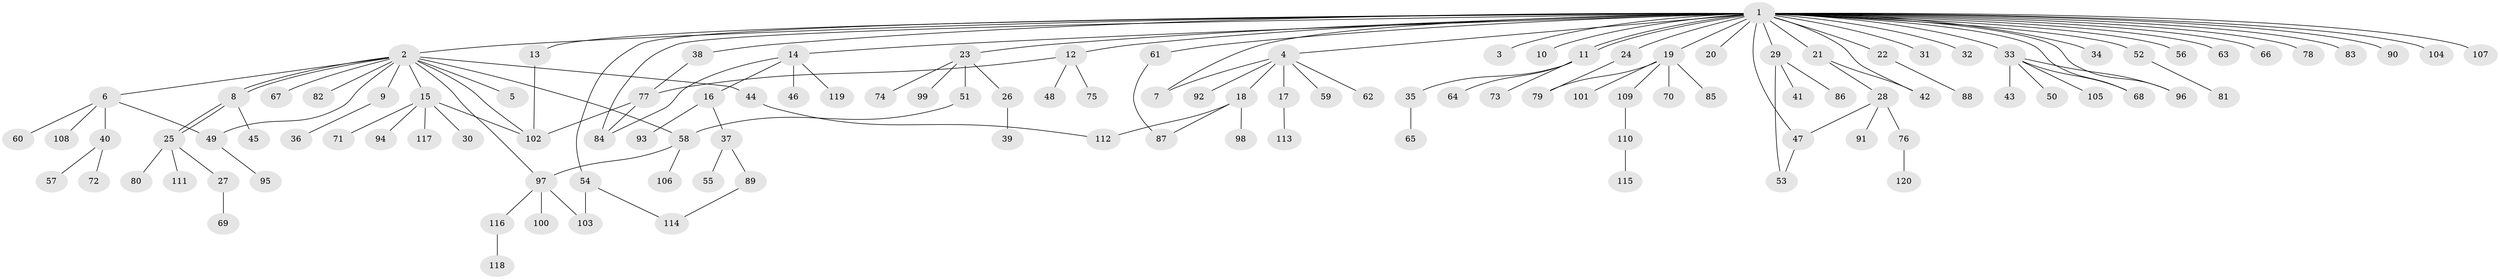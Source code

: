 // coarse degree distribution, {36: 0.011494252873563218, 13: 0.011494252873563218, 1: 0.5862068965517241, 9: 0.011494252873563218, 4: 0.06896551724137931, 2: 0.1724137931034483, 3: 0.05747126436781609, 5: 0.06896551724137931, 6: 0.011494252873563218}
// Generated by graph-tools (version 1.1) at 2025/51/02/27/25 19:51:57]
// undirected, 120 vertices, 142 edges
graph export_dot {
graph [start="1"]
  node [color=gray90,style=filled];
  1;
  2;
  3;
  4;
  5;
  6;
  7;
  8;
  9;
  10;
  11;
  12;
  13;
  14;
  15;
  16;
  17;
  18;
  19;
  20;
  21;
  22;
  23;
  24;
  25;
  26;
  27;
  28;
  29;
  30;
  31;
  32;
  33;
  34;
  35;
  36;
  37;
  38;
  39;
  40;
  41;
  42;
  43;
  44;
  45;
  46;
  47;
  48;
  49;
  50;
  51;
  52;
  53;
  54;
  55;
  56;
  57;
  58;
  59;
  60;
  61;
  62;
  63;
  64;
  65;
  66;
  67;
  68;
  69;
  70;
  71;
  72;
  73;
  74;
  75;
  76;
  77;
  78;
  79;
  80;
  81;
  82;
  83;
  84;
  85;
  86;
  87;
  88;
  89;
  90;
  91;
  92;
  93;
  94;
  95;
  96;
  97;
  98;
  99;
  100;
  101;
  102;
  103;
  104;
  105;
  106;
  107;
  108;
  109;
  110;
  111;
  112;
  113;
  114;
  115;
  116;
  117;
  118;
  119;
  120;
  1 -- 2;
  1 -- 3;
  1 -- 4;
  1 -- 7;
  1 -- 10;
  1 -- 11;
  1 -- 11;
  1 -- 12;
  1 -- 13;
  1 -- 14;
  1 -- 19;
  1 -- 20;
  1 -- 21;
  1 -- 22;
  1 -- 23;
  1 -- 24;
  1 -- 29;
  1 -- 31;
  1 -- 32;
  1 -- 33;
  1 -- 34;
  1 -- 38;
  1 -- 42;
  1 -- 47;
  1 -- 52;
  1 -- 54;
  1 -- 56;
  1 -- 61;
  1 -- 63;
  1 -- 66;
  1 -- 68;
  1 -- 78;
  1 -- 83;
  1 -- 84;
  1 -- 90;
  1 -- 96;
  1 -- 104;
  1 -- 107;
  2 -- 5;
  2 -- 6;
  2 -- 8;
  2 -- 8;
  2 -- 9;
  2 -- 15;
  2 -- 44;
  2 -- 49;
  2 -- 58;
  2 -- 67;
  2 -- 82;
  2 -- 97;
  2 -- 102;
  4 -- 7;
  4 -- 17;
  4 -- 18;
  4 -- 59;
  4 -- 62;
  4 -- 92;
  6 -- 40;
  6 -- 49;
  6 -- 60;
  6 -- 108;
  8 -- 25;
  8 -- 25;
  8 -- 45;
  9 -- 36;
  11 -- 35;
  11 -- 64;
  11 -- 73;
  12 -- 48;
  12 -- 75;
  12 -- 77;
  13 -- 102;
  14 -- 16;
  14 -- 46;
  14 -- 84;
  14 -- 119;
  15 -- 30;
  15 -- 71;
  15 -- 94;
  15 -- 102;
  15 -- 117;
  16 -- 37;
  16 -- 93;
  17 -- 113;
  18 -- 87;
  18 -- 98;
  18 -- 112;
  19 -- 70;
  19 -- 79;
  19 -- 85;
  19 -- 101;
  19 -- 109;
  21 -- 28;
  21 -- 42;
  22 -- 88;
  23 -- 26;
  23 -- 51;
  23 -- 74;
  23 -- 99;
  24 -- 79;
  25 -- 27;
  25 -- 80;
  25 -- 111;
  26 -- 39;
  27 -- 69;
  28 -- 47;
  28 -- 76;
  28 -- 91;
  29 -- 41;
  29 -- 53;
  29 -- 86;
  33 -- 43;
  33 -- 50;
  33 -- 68;
  33 -- 96;
  33 -- 105;
  35 -- 65;
  37 -- 55;
  37 -- 89;
  38 -- 77;
  40 -- 57;
  40 -- 72;
  44 -- 112;
  47 -- 53;
  49 -- 95;
  51 -- 58;
  52 -- 81;
  54 -- 103;
  54 -- 114;
  58 -- 97;
  58 -- 106;
  61 -- 87;
  76 -- 120;
  77 -- 84;
  77 -- 102;
  89 -- 114;
  97 -- 100;
  97 -- 103;
  97 -- 116;
  109 -- 110;
  110 -- 115;
  116 -- 118;
}
